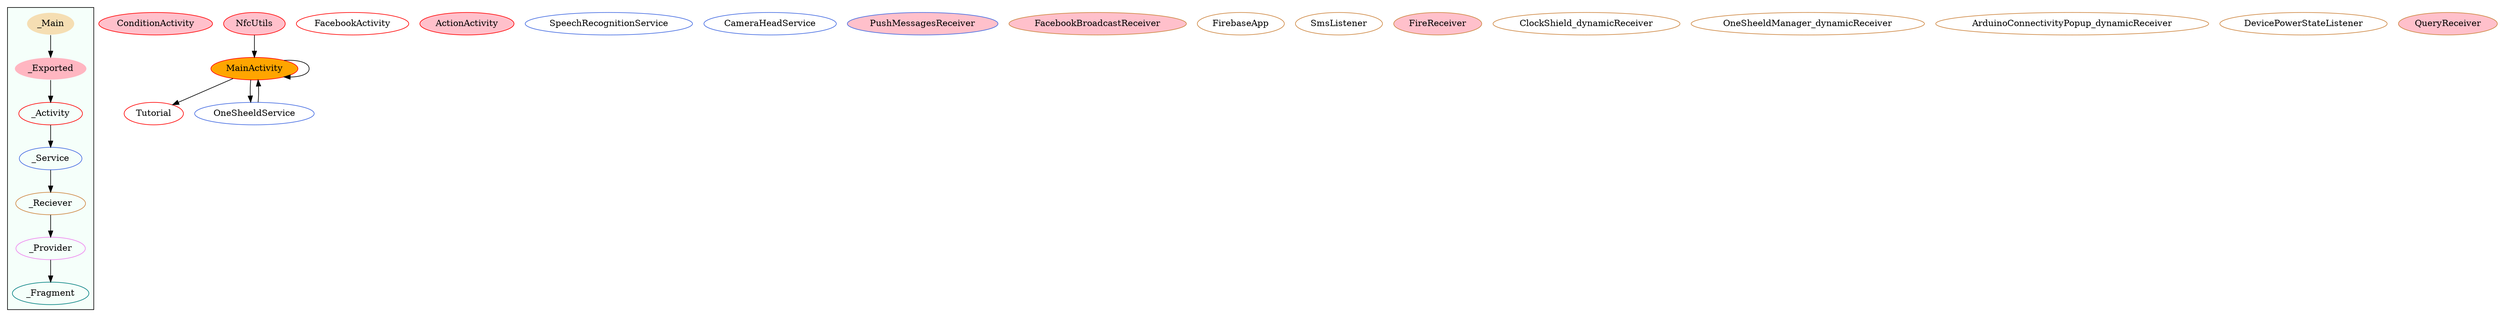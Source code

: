digraph G {
subgraph cluster_legend{ 
bgcolor=mintcream;
_Activity[color = red];
_Service[color = royalblue];
_Provider[color = violet];
_Reciever[color = peru];
_Fragment[color = teal];
_Main[style=filled, fillcolor=wheat, color = mintcream];
_Exported[style=filled, fillcolor=lightpink, color = mintcream];
_Main -> _Exported -> _Activity -> _Service -> _Reciever -> _Provider -> _Fragment; 
}
ConditionActivity[style=filled, fillcolor=pink, color = red];
MainActivity[style=filled, fillcolor=orange, color = red];
FacebookActivity[color = red];
ActionActivity[style=filled, fillcolor=pink, color = red];
Tutorial[color = red];
NfcUtils[style=filled, fillcolor=pink, color = red];
SpeechRecognitionService[color = royalblue];
OneSheeldService[color = royalblue];
CameraHeadService[color = royalblue];
PushMessagesReceiver[style=filled, fillcolor=pink, color = royalblue];
FacebookBroadcastReceiver[style=filled, fillcolor=pink, color = peru];
FirebaseApp[color = peru];
SmsListener[color = peru];
FireReceiver[style=filled, fillcolor=pink, color = peru];
ClockShield_dynamicReceiver[color = peru];
OneSheeldManager_dynamicReceiver[color = peru];
ArduinoConnectivityPopup_dynamicReceiver[color = peru];
DevicePowerStateListener[color = peru];
QueryReceiver[style=filled, fillcolor=pink, color = peru];
DevicePowerStateListener[color = peru];
MainActivity->Tutorial;
MainActivity->OneSheeldService;
MainActivity->MainActivity;
OneSheeldService->MainActivity;
NfcUtils->MainActivity;
}
